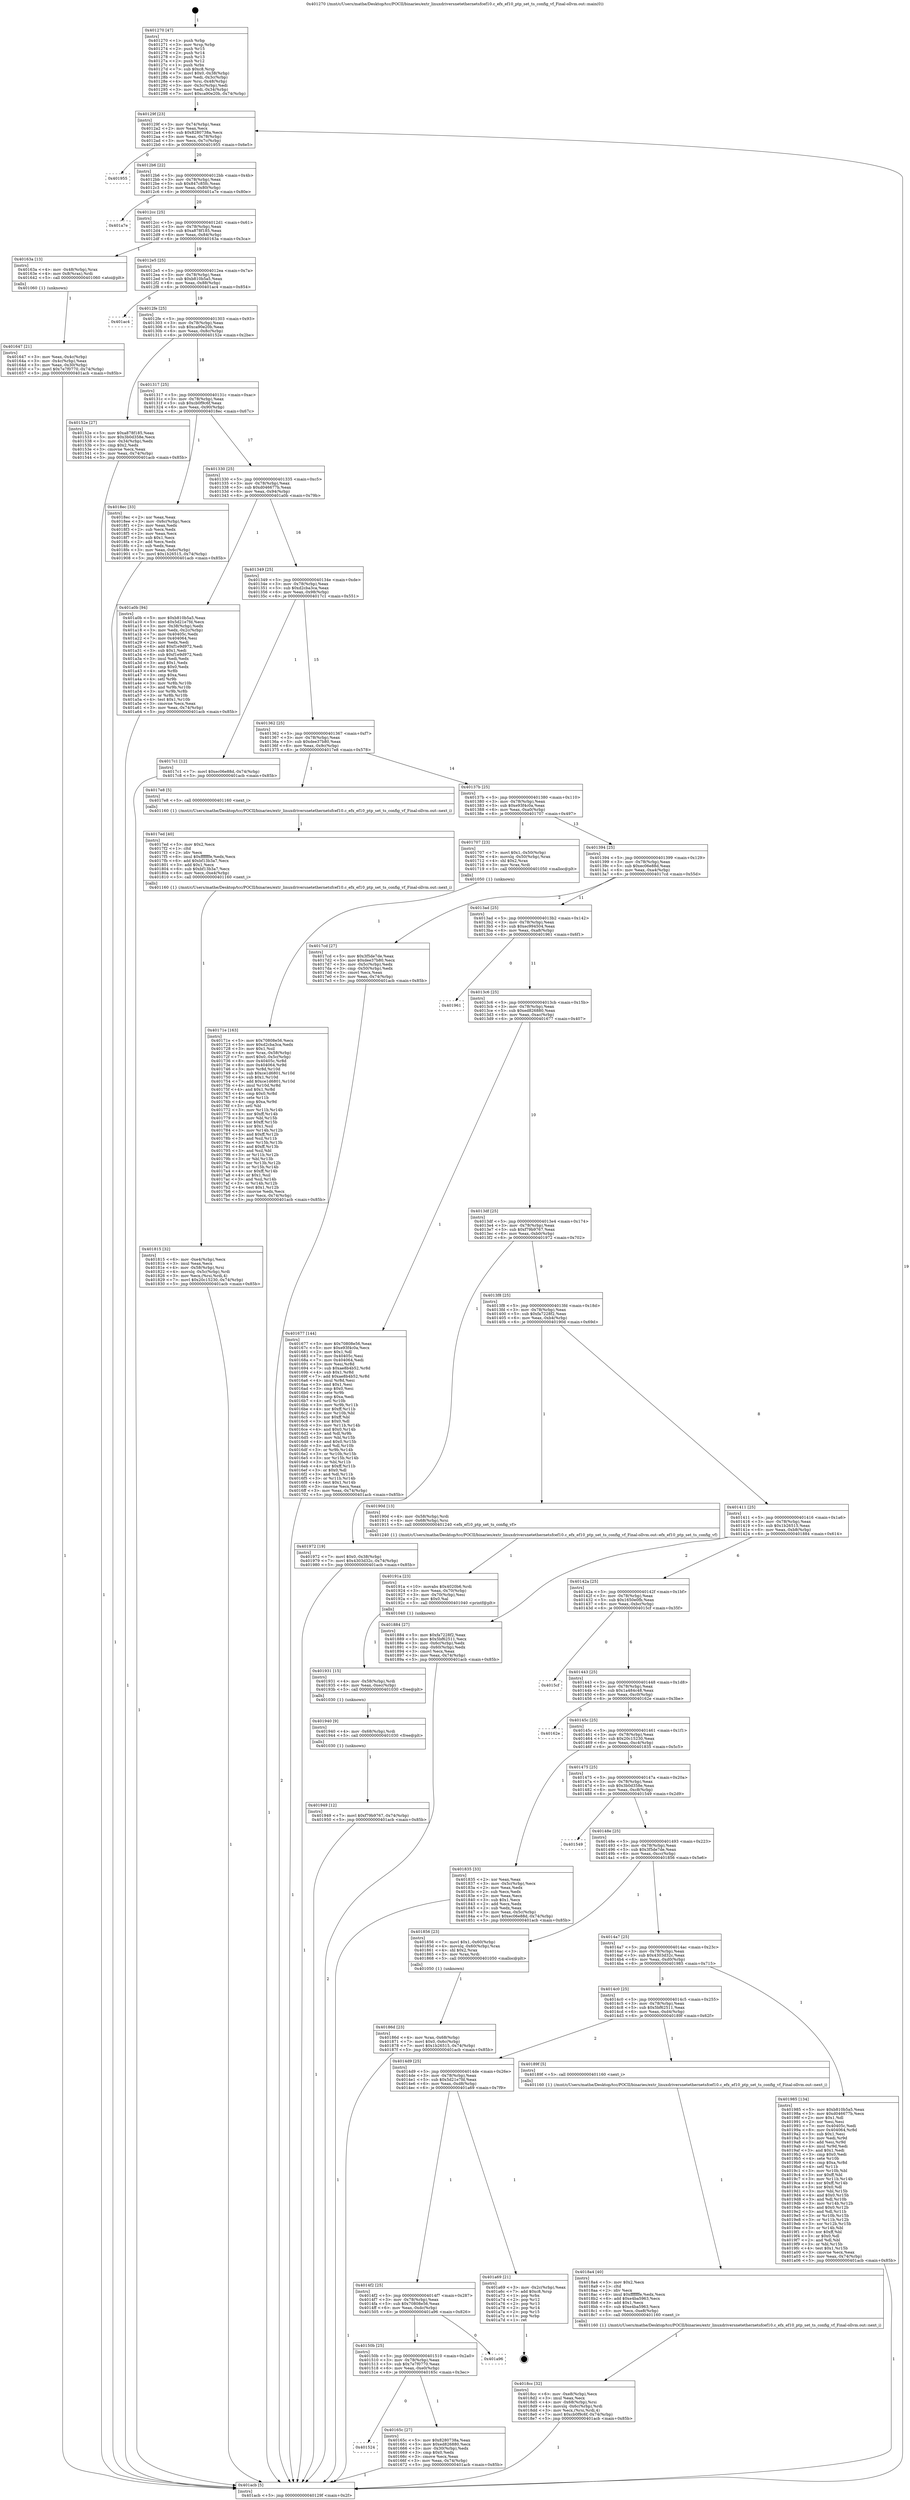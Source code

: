 digraph "0x401270" {
  label = "0x401270 (/mnt/c/Users/mathe/Desktop/tcc/POCII/binaries/extr_linuxdriversnetethernetsfcef10.c_efx_ef10_ptp_set_ts_config_vf_Final-ollvm.out::main(0))"
  labelloc = "t"
  node[shape=record]

  Entry [label="",width=0.3,height=0.3,shape=circle,fillcolor=black,style=filled]
  "0x40129f" [label="{
     0x40129f [23]\l
     | [instrs]\l
     &nbsp;&nbsp;0x40129f \<+3\>: mov -0x74(%rbp),%eax\l
     &nbsp;&nbsp;0x4012a2 \<+2\>: mov %eax,%ecx\l
     &nbsp;&nbsp;0x4012a4 \<+6\>: sub $0x8280738a,%ecx\l
     &nbsp;&nbsp;0x4012aa \<+3\>: mov %eax,-0x78(%rbp)\l
     &nbsp;&nbsp;0x4012ad \<+3\>: mov %ecx,-0x7c(%rbp)\l
     &nbsp;&nbsp;0x4012b0 \<+6\>: je 0000000000401955 \<main+0x6e5\>\l
  }"]
  "0x401955" [label="{
     0x401955\l
  }", style=dashed]
  "0x4012b6" [label="{
     0x4012b6 [22]\l
     | [instrs]\l
     &nbsp;&nbsp;0x4012b6 \<+5\>: jmp 00000000004012bb \<main+0x4b\>\l
     &nbsp;&nbsp;0x4012bb \<+3\>: mov -0x78(%rbp),%eax\l
     &nbsp;&nbsp;0x4012be \<+5\>: sub $0x847c85fc,%eax\l
     &nbsp;&nbsp;0x4012c3 \<+3\>: mov %eax,-0x80(%rbp)\l
     &nbsp;&nbsp;0x4012c6 \<+6\>: je 0000000000401a7e \<main+0x80e\>\l
  }"]
  Exit [label="",width=0.3,height=0.3,shape=circle,fillcolor=black,style=filled,peripheries=2]
  "0x401a7e" [label="{
     0x401a7e\l
  }", style=dashed]
  "0x4012cc" [label="{
     0x4012cc [25]\l
     | [instrs]\l
     &nbsp;&nbsp;0x4012cc \<+5\>: jmp 00000000004012d1 \<main+0x61\>\l
     &nbsp;&nbsp;0x4012d1 \<+3\>: mov -0x78(%rbp),%eax\l
     &nbsp;&nbsp;0x4012d4 \<+5\>: sub $0xa878f185,%eax\l
     &nbsp;&nbsp;0x4012d9 \<+6\>: mov %eax,-0x84(%rbp)\l
     &nbsp;&nbsp;0x4012df \<+6\>: je 000000000040163a \<main+0x3ca\>\l
  }"]
  "0x401949" [label="{
     0x401949 [12]\l
     | [instrs]\l
     &nbsp;&nbsp;0x401949 \<+7\>: movl $0xf79b9767,-0x74(%rbp)\l
     &nbsp;&nbsp;0x401950 \<+5\>: jmp 0000000000401acb \<main+0x85b\>\l
  }"]
  "0x40163a" [label="{
     0x40163a [13]\l
     | [instrs]\l
     &nbsp;&nbsp;0x40163a \<+4\>: mov -0x48(%rbp),%rax\l
     &nbsp;&nbsp;0x40163e \<+4\>: mov 0x8(%rax),%rdi\l
     &nbsp;&nbsp;0x401642 \<+5\>: call 0000000000401060 \<atoi@plt\>\l
     | [calls]\l
     &nbsp;&nbsp;0x401060 \{1\} (unknown)\l
  }"]
  "0x4012e5" [label="{
     0x4012e5 [25]\l
     | [instrs]\l
     &nbsp;&nbsp;0x4012e5 \<+5\>: jmp 00000000004012ea \<main+0x7a\>\l
     &nbsp;&nbsp;0x4012ea \<+3\>: mov -0x78(%rbp),%eax\l
     &nbsp;&nbsp;0x4012ed \<+5\>: sub $0xb810b5a5,%eax\l
     &nbsp;&nbsp;0x4012f2 \<+6\>: mov %eax,-0x88(%rbp)\l
     &nbsp;&nbsp;0x4012f8 \<+6\>: je 0000000000401ac4 \<main+0x854\>\l
  }"]
  "0x401940" [label="{
     0x401940 [9]\l
     | [instrs]\l
     &nbsp;&nbsp;0x401940 \<+4\>: mov -0x68(%rbp),%rdi\l
     &nbsp;&nbsp;0x401944 \<+5\>: call 0000000000401030 \<free@plt\>\l
     | [calls]\l
     &nbsp;&nbsp;0x401030 \{1\} (unknown)\l
  }"]
  "0x401ac4" [label="{
     0x401ac4\l
  }", style=dashed]
  "0x4012fe" [label="{
     0x4012fe [25]\l
     | [instrs]\l
     &nbsp;&nbsp;0x4012fe \<+5\>: jmp 0000000000401303 \<main+0x93\>\l
     &nbsp;&nbsp;0x401303 \<+3\>: mov -0x78(%rbp),%eax\l
     &nbsp;&nbsp;0x401306 \<+5\>: sub $0xca90e20b,%eax\l
     &nbsp;&nbsp;0x40130b \<+6\>: mov %eax,-0x8c(%rbp)\l
     &nbsp;&nbsp;0x401311 \<+6\>: je 000000000040152e \<main+0x2be\>\l
  }"]
  "0x401931" [label="{
     0x401931 [15]\l
     | [instrs]\l
     &nbsp;&nbsp;0x401931 \<+4\>: mov -0x58(%rbp),%rdi\l
     &nbsp;&nbsp;0x401935 \<+6\>: mov %eax,-0xec(%rbp)\l
     &nbsp;&nbsp;0x40193b \<+5\>: call 0000000000401030 \<free@plt\>\l
     | [calls]\l
     &nbsp;&nbsp;0x401030 \{1\} (unknown)\l
  }"]
  "0x40152e" [label="{
     0x40152e [27]\l
     | [instrs]\l
     &nbsp;&nbsp;0x40152e \<+5\>: mov $0xa878f185,%eax\l
     &nbsp;&nbsp;0x401533 \<+5\>: mov $0x3b0d358e,%ecx\l
     &nbsp;&nbsp;0x401538 \<+3\>: mov -0x34(%rbp),%edx\l
     &nbsp;&nbsp;0x40153b \<+3\>: cmp $0x2,%edx\l
     &nbsp;&nbsp;0x40153e \<+3\>: cmovne %ecx,%eax\l
     &nbsp;&nbsp;0x401541 \<+3\>: mov %eax,-0x74(%rbp)\l
     &nbsp;&nbsp;0x401544 \<+5\>: jmp 0000000000401acb \<main+0x85b\>\l
  }"]
  "0x401317" [label="{
     0x401317 [25]\l
     | [instrs]\l
     &nbsp;&nbsp;0x401317 \<+5\>: jmp 000000000040131c \<main+0xac\>\l
     &nbsp;&nbsp;0x40131c \<+3\>: mov -0x78(%rbp),%eax\l
     &nbsp;&nbsp;0x40131f \<+5\>: sub $0xcb0f9c6f,%eax\l
     &nbsp;&nbsp;0x401324 \<+6\>: mov %eax,-0x90(%rbp)\l
     &nbsp;&nbsp;0x40132a \<+6\>: je 00000000004018ec \<main+0x67c\>\l
  }"]
  "0x401acb" [label="{
     0x401acb [5]\l
     | [instrs]\l
     &nbsp;&nbsp;0x401acb \<+5\>: jmp 000000000040129f \<main+0x2f\>\l
  }"]
  "0x401270" [label="{
     0x401270 [47]\l
     | [instrs]\l
     &nbsp;&nbsp;0x401270 \<+1\>: push %rbp\l
     &nbsp;&nbsp;0x401271 \<+3\>: mov %rsp,%rbp\l
     &nbsp;&nbsp;0x401274 \<+2\>: push %r15\l
     &nbsp;&nbsp;0x401276 \<+2\>: push %r14\l
     &nbsp;&nbsp;0x401278 \<+2\>: push %r13\l
     &nbsp;&nbsp;0x40127a \<+2\>: push %r12\l
     &nbsp;&nbsp;0x40127c \<+1\>: push %rbx\l
     &nbsp;&nbsp;0x40127d \<+7\>: sub $0xc8,%rsp\l
     &nbsp;&nbsp;0x401284 \<+7\>: movl $0x0,-0x38(%rbp)\l
     &nbsp;&nbsp;0x40128b \<+3\>: mov %edi,-0x3c(%rbp)\l
     &nbsp;&nbsp;0x40128e \<+4\>: mov %rsi,-0x48(%rbp)\l
     &nbsp;&nbsp;0x401292 \<+3\>: mov -0x3c(%rbp),%edi\l
     &nbsp;&nbsp;0x401295 \<+3\>: mov %edi,-0x34(%rbp)\l
     &nbsp;&nbsp;0x401298 \<+7\>: movl $0xca90e20b,-0x74(%rbp)\l
  }"]
  "0x401647" [label="{
     0x401647 [21]\l
     | [instrs]\l
     &nbsp;&nbsp;0x401647 \<+3\>: mov %eax,-0x4c(%rbp)\l
     &nbsp;&nbsp;0x40164a \<+3\>: mov -0x4c(%rbp),%eax\l
     &nbsp;&nbsp;0x40164d \<+3\>: mov %eax,-0x30(%rbp)\l
     &nbsp;&nbsp;0x401650 \<+7\>: movl $0x7e7f0770,-0x74(%rbp)\l
     &nbsp;&nbsp;0x401657 \<+5\>: jmp 0000000000401acb \<main+0x85b\>\l
  }"]
  "0x40191a" [label="{
     0x40191a [23]\l
     | [instrs]\l
     &nbsp;&nbsp;0x40191a \<+10\>: movabs $0x4020b6,%rdi\l
     &nbsp;&nbsp;0x401924 \<+3\>: mov %eax,-0x70(%rbp)\l
     &nbsp;&nbsp;0x401927 \<+3\>: mov -0x70(%rbp),%esi\l
     &nbsp;&nbsp;0x40192a \<+2\>: mov $0x0,%al\l
     &nbsp;&nbsp;0x40192c \<+5\>: call 0000000000401040 \<printf@plt\>\l
     | [calls]\l
     &nbsp;&nbsp;0x401040 \{1\} (unknown)\l
  }"]
  "0x4018ec" [label="{
     0x4018ec [33]\l
     | [instrs]\l
     &nbsp;&nbsp;0x4018ec \<+2\>: xor %eax,%eax\l
     &nbsp;&nbsp;0x4018ee \<+3\>: mov -0x6c(%rbp),%ecx\l
     &nbsp;&nbsp;0x4018f1 \<+2\>: mov %eax,%edx\l
     &nbsp;&nbsp;0x4018f3 \<+2\>: sub %ecx,%edx\l
     &nbsp;&nbsp;0x4018f5 \<+2\>: mov %eax,%ecx\l
     &nbsp;&nbsp;0x4018f7 \<+3\>: sub $0x1,%ecx\l
     &nbsp;&nbsp;0x4018fa \<+2\>: add %ecx,%edx\l
     &nbsp;&nbsp;0x4018fc \<+2\>: sub %edx,%eax\l
     &nbsp;&nbsp;0x4018fe \<+3\>: mov %eax,-0x6c(%rbp)\l
     &nbsp;&nbsp;0x401901 \<+7\>: movl $0x1b26515,-0x74(%rbp)\l
     &nbsp;&nbsp;0x401908 \<+5\>: jmp 0000000000401acb \<main+0x85b\>\l
  }"]
  "0x401330" [label="{
     0x401330 [25]\l
     | [instrs]\l
     &nbsp;&nbsp;0x401330 \<+5\>: jmp 0000000000401335 \<main+0xc5\>\l
     &nbsp;&nbsp;0x401335 \<+3\>: mov -0x78(%rbp),%eax\l
     &nbsp;&nbsp;0x401338 \<+5\>: sub $0xd046677b,%eax\l
     &nbsp;&nbsp;0x40133d \<+6\>: mov %eax,-0x94(%rbp)\l
     &nbsp;&nbsp;0x401343 \<+6\>: je 0000000000401a0b \<main+0x79b\>\l
  }"]
  "0x4018cc" [label="{
     0x4018cc [32]\l
     | [instrs]\l
     &nbsp;&nbsp;0x4018cc \<+6\>: mov -0xe8(%rbp),%ecx\l
     &nbsp;&nbsp;0x4018d2 \<+3\>: imul %eax,%ecx\l
     &nbsp;&nbsp;0x4018d5 \<+4\>: mov -0x68(%rbp),%rsi\l
     &nbsp;&nbsp;0x4018d9 \<+4\>: movslq -0x6c(%rbp),%rdi\l
     &nbsp;&nbsp;0x4018dd \<+3\>: mov %ecx,(%rsi,%rdi,4)\l
     &nbsp;&nbsp;0x4018e0 \<+7\>: movl $0xcb0f9c6f,-0x74(%rbp)\l
     &nbsp;&nbsp;0x4018e7 \<+5\>: jmp 0000000000401acb \<main+0x85b\>\l
  }"]
  "0x401a0b" [label="{
     0x401a0b [94]\l
     | [instrs]\l
     &nbsp;&nbsp;0x401a0b \<+5\>: mov $0xb810b5a5,%eax\l
     &nbsp;&nbsp;0x401a10 \<+5\>: mov $0x5d21e7fd,%ecx\l
     &nbsp;&nbsp;0x401a15 \<+3\>: mov -0x38(%rbp),%edx\l
     &nbsp;&nbsp;0x401a18 \<+3\>: mov %edx,-0x2c(%rbp)\l
     &nbsp;&nbsp;0x401a1b \<+7\>: mov 0x40405c,%edx\l
     &nbsp;&nbsp;0x401a22 \<+7\>: mov 0x404064,%esi\l
     &nbsp;&nbsp;0x401a29 \<+2\>: mov %edx,%edi\l
     &nbsp;&nbsp;0x401a2b \<+6\>: add $0xf1e9d972,%edi\l
     &nbsp;&nbsp;0x401a31 \<+3\>: sub $0x1,%edi\l
     &nbsp;&nbsp;0x401a34 \<+6\>: sub $0xf1e9d972,%edi\l
     &nbsp;&nbsp;0x401a3a \<+3\>: imul %edi,%edx\l
     &nbsp;&nbsp;0x401a3d \<+3\>: and $0x1,%edx\l
     &nbsp;&nbsp;0x401a40 \<+3\>: cmp $0x0,%edx\l
     &nbsp;&nbsp;0x401a43 \<+4\>: sete %r8b\l
     &nbsp;&nbsp;0x401a47 \<+3\>: cmp $0xa,%esi\l
     &nbsp;&nbsp;0x401a4a \<+4\>: setl %r9b\l
     &nbsp;&nbsp;0x401a4e \<+3\>: mov %r8b,%r10b\l
     &nbsp;&nbsp;0x401a51 \<+3\>: and %r9b,%r10b\l
     &nbsp;&nbsp;0x401a54 \<+3\>: xor %r9b,%r8b\l
     &nbsp;&nbsp;0x401a57 \<+3\>: or %r8b,%r10b\l
     &nbsp;&nbsp;0x401a5a \<+4\>: test $0x1,%r10b\l
     &nbsp;&nbsp;0x401a5e \<+3\>: cmovne %ecx,%eax\l
     &nbsp;&nbsp;0x401a61 \<+3\>: mov %eax,-0x74(%rbp)\l
     &nbsp;&nbsp;0x401a64 \<+5\>: jmp 0000000000401acb \<main+0x85b\>\l
  }"]
  "0x401349" [label="{
     0x401349 [25]\l
     | [instrs]\l
     &nbsp;&nbsp;0x401349 \<+5\>: jmp 000000000040134e \<main+0xde\>\l
     &nbsp;&nbsp;0x40134e \<+3\>: mov -0x78(%rbp),%eax\l
     &nbsp;&nbsp;0x401351 \<+5\>: sub $0xd2cba3ca,%eax\l
     &nbsp;&nbsp;0x401356 \<+6\>: mov %eax,-0x98(%rbp)\l
     &nbsp;&nbsp;0x40135c \<+6\>: je 00000000004017c1 \<main+0x551\>\l
  }"]
  "0x4018a4" [label="{
     0x4018a4 [40]\l
     | [instrs]\l
     &nbsp;&nbsp;0x4018a4 \<+5\>: mov $0x2,%ecx\l
     &nbsp;&nbsp;0x4018a9 \<+1\>: cltd\l
     &nbsp;&nbsp;0x4018aa \<+2\>: idiv %ecx\l
     &nbsp;&nbsp;0x4018ac \<+6\>: imul $0xfffffffe,%edx,%ecx\l
     &nbsp;&nbsp;0x4018b2 \<+6\>: add $0xe4ba5963,%ecx\l
     &nbsp;&nbsp;0x4018b8 \<+3\>: add $0x1,%ecx\l
     &nbsp;&nbsp;0x4018bb \<+6\>: sub $0xe4ba5963,%ecx\l
     &nbsp;&nbsp;0x4018c1 \<+6\>: mov %ecx,-0xe8(%rbp)\l
     &nbsp;&nbsp;0x4018c7 \<+5\>: call 0000000000401160 \<next_i\>\l
     | [calls]\l
     &nbsp;&nbsp;0x401160 \{1\} (/mnt/c/Users/mathe/Desktop/tcc/POCII/binaries/extr_linuxdriversnetethernetsfcef10.c_efx_ef10_ptp_set_ts_config_vf_Final-ollvm.out::next_i)\l
  }"]
  "0x4017c1" [label="{
     0x4017c1 [12]\l
     | [instrs]\l
     &nbsp;&nbsp;0x4017c1 \<+7\>: movl $0xec06e88d,-0x74(%rbp)\l
     &nbsp;&nbsp;0x4017c8 \<+5\>: jmp 0000000000401acb \<main+0x85b\>\l
  }"]
  "0x401362" [label="{
     0x401362 [25]\l
     | [instrs]\l
     &nbsp;&nbsp;0x401362 \<+5\>: jmp 0000000000401367 \<main+0xf7\>\l
     &nbsp;&nbsp;0x401367 \<+3\>: mov -0x78(%rbp),%eax\l
     &nbsp;&nbsp;0x40136a \<+5\>: sub $0xdee37b80,%eax\l
     &nbsp;&nbsp;0x40136f \<+6\>: mov %eax,-0x9c(%rbp)\l
     &nbsp;&nbsp;0x401375 \<+6\>: je 00000000004017e8 \<main+0x578\>\l
  }"]
  "0x40186d" [label="{
     0x40186d [23]\l
     | [instrs]\l
     &nbsp;&nbsp;0x40186d \<+4\>: mov %rax,-0x68(%rbp)\l
     &nbsp;&nbsp;0x401871 \<+7\>: movl $0x0,-0x6c(%rbp)\l
     &nbsp;&nbsp;0x401878 \<+7\>: movl $0x1b26515,-0x74(%rbp)\l
     &nbsp;&nbsp;0x40187f \<+5\>: jmp 0000000000401acb \<main+0x85b\>\l
  }"]
  "0x4017e8" [label="{
     0x4017e8 [5]\l
     | [instrs]\l
     &nbsp;&nbsp;0x4017e8 \<+5\>: call 0000000000401160 \<next_i\>\l
     | [calls]\l
     &nbsp;&nbsp;0x401160 \{1\} (/mnt/c/Users/mathe/Desktop/tcc/POCII/binaries/extr_linuxdriversnetethernetsfcef10.c_efx_ef10_ptp_set_ts_config_vf_Final-ollvm.out::next_i)\l
  }"]
  "0x40137b" [label="{
     0x40137b [25]\l
     | [instrs]\l
     &nbsp;&nbsp;0x40137b \<+5\>: jmp 0000000000401380 \<main+0x110\>\l
     &nbsp;&nbsp;0x401380 \<+3\>: mov -0x78(%rbp),%eax\l
     &nbsp;&nbsp;0x401383 \<+5\>: sub $0xe93f4c0a,%eax\l
     &nbsp;&nbsp;0x401388 \<+6\>: mov %eax,-0xa0(%rbp)\l
     &nbsp;&nbsp;0x40138e \<+6\>: je 0000000000401707 \<main+0x497\>\l
  }"]
  "0x401815" [label="{
     0x401815 [32]\l
     | [instrs]\l
     &nbsp;&nbsp;0x401815 \<+6\>: mov -0xe4(%rbp),%ecx\l
     &nbsp;&nbsp;0x40181b \<+3\>: imul %eax,%ecx\l
     &nbsp;&nbsp;0x40181e \<+4\>: mov -0x58(%rbp),%rsi\l
     &nbsp;&nbsp;0x401822 \<+4\>: movslq -0x5c(%rbp),%rdi\l
     &nbsp;&nbsp;0x401826 \<+3\>: mov %ecx,(%rsi,%rdi,4)\l
     &nbsp;&nbsp;0x401829 \<+7\>: movl $0x20c15230,-0x74(%rbp)\l
     &nbsp;&nbsp;0x401830 \<+5\>: jmp 0000000000401acb \<main+0x85b\>\l
  }"]
  "0x401707" [label="{
     0x401707 [23]\l
     | [instrs]\l
     &nbsp;&nbsp;0x401707 \<+7\>: movl $0x1,-0x50(%rbp)\l
     &nbsp;&nbsp;0x40170e \<+4\>: movslq -0x50(%rbp),%rax\l
     &nbsp;&nbsp;0x401712 \<+4\>: shl $0x2,%rax\l
     &nbsp;&nbsp;0x401716 \<+3\>: mov %rax,%rdi\l
     &nbsp;&nbsp;0x401719 \<+5\>: call 0000000000401050 \<malloc@plt\>\l
     | [calls]\l
     &nbsp;&nbsp;0x401050 \{1\} (unknown)\l
  }"]
  "0x401394" [label="{
     0x401394 [25]\l
     | [instrs]\l
     &nbsp;&nbsp;0x401394 \<+5\>: jmp 0000000000401399 \<main+0x129\>\l
     &nbsp;&nbsp;0x401399 \<+3\>: mov -0x78(%rbp),%eax\l
     &nbsp;&nbsp;0x40139c \<+5\>: sub $0xec06e88d,%eax\l
     &nbsp;&nbsp;0x4013a1 \<+6\>: mov %eax,-0xa4(%rbp)\l
     &nbsp;&nbsp;0x4013a7 \<+6\>: je 00000000004017cd \<main+0x55d\>\l
  }"]
  "0x4017ed" [label="{
     0x4017ed [40]\l
     | [instrs]\l
     &nbsp;&nbsp;0x4017ed \<+5\>: mov $0x2,%ecx\l
     &nbsp;&nbsp;0x4017f2 \<+1\>: cltd\l
     &nbsp;&nbsp;0x4017f3 \<+2\>: idiv %ecx\l
     &nbsp;&nbsp;0x4017f5 \<+6\>: imul $0xfffffffe,%edx,%ecx\l
     &nbsp;&nbsp;0x4017fb \<+6\>: add $0xbf13b3a7,%ecx\l
     &nbsp;&nbsp;0x401801 \<+3\>: add $0x1,%ecx\l
     &nbsp;&nbsp;0x401804 \<+6\>: sub $0xbf13b3a7,%ecx\l
     &nbsp;&nbsp;0x40180a \<+6\>: mov %ecx,-0xe4(%rbp)\l
     &nbsp;&nbsp;0x401810 \<+5\>: call 0000000000401160 \<next_i\>\l
     | [calls]\l
     &nbsp;&nbsp;0x401160 \{1\} (/mnt/c/Users/mathe/Desktop/tcc/POCII/binaries/extr_linuxdriversnetethernetsfcef10.c_efx_ef10_ptp_set_ts_config_vf_Final-ollvm.out::next_i)\l
  }"]
  "0x4017cd" [label="{
     0x4017cd [27]\l
     | [instrs]\l
     &nbsp;&nbsp;0x4017cd \<+5\>: mov $0x3f5de7de,%eax\l
     &nbsp;&nbsp;0x4017d2 \<+5\>: mov $0xdee37b80,%ecx\l
     &nbsp;&nbsp;0x4017d7 \<+3\>: mov -0x5c(%rbp),%edx\l
     &nbsp;&nbsp;0x4017da \<+3\>: cmp -0x50(%rbp),%edx\l
     &nbsp;&nbsp;0x4017dd \<+3\>: cmovl %ecx,%eax\l
     &nbsp;&nbsp;0x4017e0 \<+3\>: mov %eax,-0x74(%rbp)\l
     &nbsp;&nbsp;0x4017e3 \<+5\>: jmp 0000000000401acb \<main+0x85b\>\l
  }"]
  "0x4013ad" [label="{
     0x4013ad [25]\l
     | [instrs]\l
     &nbsp;&nbsp;0x4013ad \<+5\>: jmp 00000000004013b2 \<main+0x142\>\l
     &nbsp;&nbsp;0x4013b2 \<+3\>: mov -0x78(%rbp),%eax\l
     &nbsp;&nbsp;0x4013b5 \<+5\>: sub $0xec994504,%eax\l
     &nbsp;&nbsp;0x4013ba \<+6\>: mov %eax,-0xa8(%rbp)\l
     &nbsp;&nbsp;0x4013c0 \<+6\>: je 0000000000401961 \<main+0x6f1\>\l
  }"]
  "0x40171e" [label="{
     0x40171e [163]\l
     | [instrs]\l
     &nbsp;&nbsp;0x40171e \<+5\>: mov $0x70808e56,%ecx\l
     &nbsp;&nbsp;0x401723 \<+5\>: mov $0xd2cba3ca,%edx\l
     &nbsp;&nbsp;0x401728 \<+3\>: mov $0x1,%sil\l
     &nbsp;&nbsp;0x40172b \<+4\>: mov %rax,-0x58(%rbp)\l
     &nbsp;&nbsp;0x40172f \<+7\>: movl $0x0,-0x5c(%rbp)\l
     &nbsp;&nbsp;0x401736 \<+8\>: mov 0x40405c,%r8d\l
     &nbsp;&nbsp;0x40173e \<+8\>: mov 0x404064,%r9d\l
     &nbsp;&nbsp;0x401746 \<+3\>: mov %r8d,%r10d\l
     &nbsp;&nbsp;0x401749 \<+7\>: sub $0xce1d6801,%r10d\l
     &nbsp;&nbsp;0x401750 \<+4\>: sub $0x1,%r10d\l
     &nbsp;&nbsp;0x401754 \<+7\>: add $0xce1d6801,%r10d\l
     &nbsp;&nbsp;0x40175b \<+4\>: imul %r10d,%r8d\l
     &nbsp;&nbsp;0x40175f \<+4\>: and $0x1,%r8d\l
     &nbsp;&nbsp;0x401763 \<+4\>: cmp $0x0,%r8d\l
     &nbsp;&nbsp;0x401767 \<+4\>: sete %r11b\l
     &nbsp;&nbsp;0x40176b \<+4\>: cmp $0xa,%r9d\l
     &nbsp;&nbsp;0x40176f \<+3\>: setl %bl\l
     &nbsp;&nbsp;0x401772 \<+3\>: mov %r11b,%r14b\l
     &nbsp;&nbsp;0x401775 \<+4\>: xor $0xff,%r14b\l
     &nbsp;&nbsp;0x401779 \<+3\>: mov %bl,%r15b\l
     &nbsp;&nbsp;0x40177c \<+4\>: xor $0xff,%r15b\l
     &nbsp;&nbsp;0x401780 \<+4\>: xor $0x1,%sil\l
     &nbsp;&nbsp;0x401784 \<+3\>: mov %r14b,%r12b\l
     &nbsp;&nbsp;0x401787 \<+4\>: and $0xff,%r12b\l
     &nbsp;&nbsp;0x40178b \<+3\>: and %sil,%r11b\l
     &nbsp;&nbsp;0x40178e \<+3\>: mov %r15b,%r13b\l
     &nbsp;&nbsp;0x401791 \<+4\>: and $0xff,%r13b\l
     &nbsp;&nbsp;0x401795 \<+3\>: and %sil,%bl\l
     &nbsp;&nbsp;0x401798 \<+3\>: or %r11b,%r12b\l
     &nbsp;&nbsp;0x40179b \<+3\>: or %bl,%r13b\l
     &nbsp;&nbsp;0x40179e \<+3\>: xor %r13b,%r12b\l
     &nbsp;&nbsp;0x4017a1 \<+3\>: or %r15b,%r14b\l
     &nbsp;&nbsp;0x4017a4 \<+4\>: xor $0xff,%r14b\l
     &nbsp;&nbsp;0x4017a8 \<+4\>: or $0x1,%sil\l
     &nbsp;&nbsp;0x4017ac \<+3\>: and %sil,%r14b\l
     &nbsp;&nbsp;0x4017af \<+3\>: or %r14b,%r12b\l
     &nbsp;&nbsp;0x4017b2 \<+4\>: test $0x1,%r12b\l
     &nbsp;&nbsp;0x4017b6 \<+3\>: cmovne %edx,%ecx\l
     &nbsp;&nbsp;0x4017b9 \<+3\>: mov %ecx,-0x74(%rbp)\l
     &nbsp;&nbsp;0x4017bc \<+5\>: jmp 0000000000401acb \<main+0x85b\>\l
  }"]
  "0x401961" [label="{
     0x401961\l
  }", style=dashed]
  "0x4013c6" [label="{
     0x4013c6 [25]\l
     | [instrs]\l
     &nbsp;&nbsp;0x4013c6 \<+5\>: jmp 00000000004013cb \<main+0x15b\>\l
     &nbsp;&nbsp;0x4013cb \<+3\>: mov -0x78(%rbp),%eax\l
     &nbsp;&nbsp;0x4013ce \<+5\>: sub $0xed826880,%eax\l
     &nbsp;&nbsp;0x4013d3 \<+6\>: mov %eax,-0xac(%rbp)\l
     &nbsp;&nbsp;0x4013d9 \<+6\>: je 0000000000401677 \<main+0x407\>\l
  }"]
  "0x401524" [label="{
     0x401524\l
  }", style=dashed]
  "0x401677" [label="{
     0x401677 [144]\l
     | [instrs]\l
     &nbsp;&nbsp;0x401677 \<+5\>: mov $0x70808e56,%eax\l
     &nbsp;&nbsp;0x40167c \<+5\>: mov $0xe93f4c0a,%ecx\l
     &nbsp;&nbsp;0x401681 \<+2\>: mov $0x1,%dl\l
     &nbsp;&nbsp;0x401683 \<+7\>: mov 0x40405c,%esi\l
     &nbsp;&nbsp;0x40168a \<+7\>: mov 0x404064,%edi\l
     &nbsp;&nbsp;0x401691 \<+3\>: mov %esi,%r8d\l
     &nbsp;&nbsp;0x401694 \<+7\>: sub $0xae8b4b52,%r8d\l
     &nbsp;&nbsp;0x40169b \<+4\>: sub $0x1,%r8d\l
     &nbsp;&nbsp;0x40169f \<+7\>: add $0xae8b4b52,%r8d\l
     &nbsp;&nbsp;0x4016a6 \<+4\>: imul %r8d,%esi\l
     &nbsp;&nbsp;0x4016aa \<+3\>: and $0x1,%esi\l
     &nbsp;&nbsp;0x4016ad \<+3\>: cmp $0x0,%esi\l
     &nbsp;&nbsp;0x4016b0 \<+4\>: sete %r9b\l
     &nbsp;&nbsp;0x4016b4 \<+3\>: cmp $0xa,%edi\l
     &nbsp;&nbsp;0x4016b7 \<+4\>: setl %r10b\l
     &nbsp;&nbsp;0x4016bb \<+3\>: mov %r9b,%r11b\l
     &nbsp;&nbsp;0x4016be \<+4\>: xor $0xff,%r11b\l
     &nbsp;&nbsp;0x4016c2 \<+3\>: mov %r10b,%bl\l
     &nbsp;&nbsp;0x4016c5 \<+3\>: xor $0xff,%bl\l
     &nbsp;&nbsp;0x4016c8 \<+3\>: xor $0x0,%dl\l
     &nbsp;&nbsp;0x4016cb \<+3\>: mov %r11b,%r14b\l
     &nbsp;&nbsp;0x4016ce \<+4\>: and $0x0,%r14b\l
     &nbsp;&nbsp;0x4016d2 \<+3\>: and %dl,%r9b\l
     &nbsp;&nbsp;0x4016d5 \<+3\>: mov %bl,%r15b\l
     &nbsp;&nbsp;0x4016d8 \<+4\>: and $0x0,%r15b\l
     &nbsp;&nbsp;0x4016dc \<+3\>: and %dl,%r10b\l
     &nbsp;&nbsp;0x4016df \<+3\>: or %r9b,%r14b\l
     &nbsp;&nbsp;0x4016e2 \<+3\>: or %r10b,%r15b\l
     &nbsp;&nbsp;0x4016e5 \<+3\>: xor %r15b,%r14b\l
     &nbsp;&nbsp;0x4016e8 \<+3\>: or %bl,%r11b\l
     &nbsp;&nbsp;0x4016eb \<+4\>: xor $0xff,%r11b\l
     &nbsp;&nbsp;0x4016ef \<+3\>: or $0x0,%dl\l
     &nbsp;&nbsp;0x4016f2 \<+3\>: and %dl,%r11b\l
     &nbsp;&nbsp;0x4016f5 \<+3\>: or %r11b,%r14b\l
     &nbsp;&nbsp;0x4016f8 \<+4\>: test $0x1,%r14b\l
     &nbsp;&nbsp;0x4016fc \<+3\>: cmovne %ecx,%eax\l
     &nbsp;&nbsp;0x4016ff \<+3\>: mov %eax,-0x74(%rbp)\l
     &nbsp;&nbsp;0x401702 \<+5\>: jmp 0000000000401acb \<main+0x85b\>\l
  }"]
  "0x4013df" [label="{
     0x4013df [25]\l
     | [instrs]\l
     &nbsp;&nbsp;0x4013df \<+5\>: jmp 00000000004013e4 \<main+0x174\>\l
     &nbsp;&nbsp;0x4013e4 \<+3\>: mov -0x78(%rbp),%eax\l
     &nbsp;&nbsp;0x4013e7 \<+5\>: sub $0xf79b9767,%eax\l
     &nbsp;&nbsp;0x4013ec \<+6\>: mov %eax,-0xb0(%rbp)\l
     &nbsp;&nbsp;0x4013f2 \<+6\>: je 0000000000401972 \<main+0x702\>\l
  }"]
  "0x40165c" [label="{
     0x40165c [27]\l
     | [instrs]\l
     &nbsp;&nbsp;0x40165c \<+5\>: mov $0x8280738a,%eax\l
     &nbsp;&nbsp;0x401661 \<+5\>: mov $0xed826880,%ecx\l
     &nbsp;&nbsp;0x401666 \<+3\>: mov -0x30(%rbp),%edx\l
     &nbsp;&nbsp;0x401669 \<+3\>: cmp $0x0,%edx\l
     &nbsp;&nbsp;0x40166c \<+3\>: cmove %ecx,%eax\l
     &nbsp;&nbsp;0x40166f \<+3\>: mov %eax,-0x74(%rbp)\l
     &nbsp;&nbsp;0x401672 \<+5\>: jmp 0000000000401acb \<main+0x85b\>\l
  }"]
  "0x401972" [label="{
     0x401972 [19]\l
     | [instrs]\l
     &nbsp;&nbsp;0x401972 \<+7\>: movl $0x0,-0x38(%rbp)\l
     &nbsp;&nbsp;0x401979 \<+7\>: movl $0x4303d32c,-0x74(%rbp)\l
     &nbsp;&nbsp;0x401980 \<+5\>: jmp 0000000000401acb \<main+0x85b\>\l
  }"]
  "0x4013f8" [label="{
     0x4013f8 [25]\l
     | [instrs]\l
     &nbsp;&nbsp;0x4013f8 \<+5\>: jmp 00000000004013fd \<main+0x18d\>\l
     &nbsp;&nbsp;0x4013fd \<+3\>: mov -0x78(%rbp),%eax\l
     &nbsp;&nbsp;0x401400 \<+5\>: sub $0xfa7228f2,%eax\l
     &nbsp;&nbsp;0x401405 \<+6\>: mov %eax,-0xb4(%rbp)\l
     &nbsp;&nbsp;0x40140b \<+6\>: je 000000000040190d \<main+0x69d\>\l
  }"]
  "0x40150b" [label="{
     0x40150b [25]\l
     | [instrs]\l
     &nbsp;&nbsp;0x40150b \<+5\>: jmp 0000000000401510 \<main+0x2a0\>\l
     &nbsp;&nbsp;0x401510 \<+3\>: mov -0x78(%rbp),%eax\l
     &nbsp;&nbsp;0x401513 \<+5\>: sub $0x7e7f0770,%eax\l
     &nbsp;&nbsp;0x401518 \<+6\>: mov %eax,-0xe0(%rbp)\l
     &nbsp;&nbsp;0x40151e \<+6\>: je 000000000040165c \<main+0x3ec\>\l
  }"]
  "0x40190d" [label="{
     0x40190d [13]\l
     | [instrs]\l
     &nbsp;&nbsp;0x40190d \<+4\>: mov -0x58(%rbp),%rdi\l
     &nbsp;&nbsp;0x401911 \<+4\>: mov -0x68(%rbp),%rsi\l
     &nbsp;&nbsp;0x401915 \<+5\>: call 0000000000401240 \<efx_ef10_ptp_set_ts_config_vf\>\l
     | [calls]\l
     &nbsp;&nbsp;0x401240 \{1\} (/mnt/c/Users/mathe/Desktop/tcc/POCII/binaries/extr_linuxdriversnetethernetsfcef10.c_efx_ef10_ptp_set_ts_config_vf_Final-ollvm.out::efx_ef10_ptp_set_ts_config_vf)\l
  }"]
  "0x401411" [label="{
     0x401411 [25]\l
     | [instrs]\l
     &nbsp;&nbsp;0x401411 \<+5\>: jmp 0000000000401416 \<main+0x1a6\>\l
     &nbsp;&nbsp;0x401416 \<+3\>: mov -0x78(%rbp),%eax\l
     &nbsp;&nbsp;0x401419 \<+5\>: sub $0x1b26515,%eax\l
     &nbsp;&nbsp;0x40141e \<+6\>: mov %eax,-0xb8(%rbp)\l
     &nbsp;&nbsp;0x401424 \<+6\>: je 0000000000401884 \<main+0x614\>\l
  }"]
  "0x401a96" [label="{
     0x401a96\l
  }", style=dashed]
  "0x401884" [label="{
     0x401884 [27]\l
     | [instrs]\l
     &nbsp;&nbsp;0x401884 \<+5\>: mov $0xfa7228f2,%eax\l
     &nbsp;&nbsp;0x401889 \<+5\>: mov $0x5bf62511,%ecx\l
     &nbsp;&nbsp;0x40188e \<+3\>: mov -0x6c(%rbp),%edx\l
     &nbsp;&nbsp;0x401891 \<+3\>: cmp -0x60(%rbp),%edx\l
     &nbsp;&nbsp;0x401894 \<+3\>: cmovl %ecx,%eax\l
     &nbsp;&nbsp;0x401897 \<+3\>: mov %eax,-0x74(%rbp)\l
     &nbsp;&nbsp;0x40189a \<+5\>: jmp 0000000000401acb \<main+0x85b\>\l
  }"]
  "0x40142a" [label="{
     0x40142a [25]\l
     | [instrs]\l
     &nbsp;&nbsp;0x40142a \<+5\>: jmp 000000000040142f \<main+0x1bf\>\l
     &nbsp;&nbsp;0x40142f \<+3\>: mov -0x78(%rbp),%eax\l
     &nbsp;&nbsp;0x401432 \<+5\>: sub $0x1650e0fb,%eax\l
     &nbsp;&nbsp;0x401437 \<+6\>: mov %eax,-0xbc(%rbp)\l
     &nbsp;&nbsp;0x40143d \<+6\>: je 00000000004015cf \<main+0x35f\>\l
  }"]
  "0x4014f2" [label="{
     0x4014f2 [25]\l
     | [instrs]\l
     &nbsp;&nbsp;0x4014f2 \<+5\>: jmp 00000000004014f7 \<main+0x287\>\l
     &nbsp;&nbsp;0x4014f7 \<+3\>: mov -0x78(%rbp),%eax\l
     &nbsp;&nbsp;0x4014fa \<+5\>: sub $0x70808e56,%eax\l
     &nbsp;&nbsp;0x4014ff \<+6\>: mov %eax,-0xdc(%rbp)\l
     &nbsp;&nbsp;0x401505 \<+6\>: je 0000000000401a96 \<main+0x826\>\l
  }"]
  "0x4015cf" [label="{
     0x4015cf\l
  }", style=dashed]
  "0x401443" [label="{
     0x401443 [25]\l
     | [instrs]\l
     &nbsp;&nbsp;0x401443 \<+5\>: jmp 0000000000401448 \<main+0x1d8\>\l
     &nbsp;&nbsp;0x401448 \<+3\>: mov -0x78(%rbp),%eax\l
     &nbsp;&nbsp;0x40144b \<+5\>: sub $0x1a484c48,%eax\l
     &nbsp;&nbsp;0x401450 \<+6\>: mov %eax,-0xc0(%rbp)\l
     &nbsp;&nbsp;0x401456 \<+6\>: je 000000000040162e \<main+0x3be\>\l
  }"]
  "0x401a69" [label="{
     0x401a69 [21]\l
     | [instrs]\l
     &nbsp;&nbsp;0x401a69 \<+3\>: mov -0x2c(%rbp),%eax\l
     &nbsp;&nbsp;0x401a6c \<+7\>: add $0xc8,%rsp\l
     &nbsp;&nbsp;0x401a73 \<+1\>: pop %rbx\l
     &nbsp;&nbsp;0x401a74 \<+2\>: pop %r12\l
     &nbsp;&nbsp;0x401a76 \<+2\>: pop %r13\l
     &nbsp;&nbsp;0x401a78 \<+2\>: pop %r14\l
     &nbsp;&nbsp;0x401a7a \<+2\>: pop %r15\l
     &nbsp;&nbsp;0x401a7c \<+1\>: pop %rbp\l
     &nbsp;&nbsp;0x401a7d \<+1\>: ret\l
  }"]
  "0x40162e" [label="{
     0x40162e\l
  }", style=dashed]
  "0x40145c" [label="{
     0x40145c [25]\l
     | [instrs]\l
     &nbsp;&nbsp;0x40145c \<+5\>: jmp 0000000000401461 \<main+0x1f1\>\l
     &nbsp;&nbsp;0x401461 \<+3\>: mov -0x78(%rbp),%eax\l
     &nbsp;&nbsp;0x401464 \<+5\>: sub $0x20c15230,%eax\l
     &nbsp;&nbsp;0x401469 \<+6\>: mov %eax,-0xc4(%rbp)\l
     &nbsp;&nbsp;0x40146f \<+6\>: je 0000000000401835 \<main+0x5c5\>\l
  }"]
  "0x4014d9" [label="{
     0x4014d9 [25]\l
     | [instrs]\l
     &nbsp;&nbsp;0x4014d9 \<+5\>: jmp 00000000004014de \<main+0x26e\>\l
     &nbsp;&nbsp;0x4014de \<+3\>: mov -0x78(%rbp),%eax\l
     &nbsp;&nbsp;0x4014e1 \<+5\>: sub $0x5d21e7fd,%eax\l
     &nbsp;&nbsp;0x4014e6 \<+6\>: mov %eax,-0xd8(%rbp)\l
     &nbsp;&nbsp;0x4014ec \<+6\>: je 0000000000401a69 \<main+0x7f9\>\l
  }"]
  "0x401835" [label="{
     0x401835 [33]\l
     | [instrs]\l
     &nbsp;&nbsp;0x401835 \<+2\>: xor %eax,%eax\l
     &nbsp;&nbsp;0x401837 \<+3\>: mov -0x5c(%rbp),%ecx\l
     &nbsp;&nbsp;0x40183a \<+2\>: mov %eax,%edx\l
     &nbsp;&nbsp;0x40183c \<+2\>: sub %ecx,%edx\l
     &nbsp;&nbsp;0x40183e \<+2\>: mov %eax,%ecx\l
     &nbsp;&nbsp;0x401840 \<+3\>: sub $0x1,%ecx\l
     &nbsp;&nbsp;0x401843 \<+2\>: add %ecx,%edx\l
     &nbsp;&nbsp;0x401845 \<+2\>: sub %edx,%eax\l
     &nbsp;&nbsp;0x401847 \<+3\>: mov %eax,-0x5c(%rbp)\l
     &nbsp;&nbsp;0x40184a \<+7\>: movl $0xec06e88d,-0x74(%rbp)\l
     &nbsp;&nbsp;0x401851 \<+5\>: jmp 0000000000401acb \<main+0x85b\>\l
  }"]
  "0x401475" [label="{
     0x401475 [25]\l
     | [instrs]\l
     &nbsp;&nbsp;0x401475 \<+5\>: jmp 000000000040147a \<main+0x20a\>\l
     &nbsp;&nbsp;0x40147a \<+3\>: mov -0x78(%rbp),%eax\l
     &nbsp;&nbsp;0x40147d \<+5\>: sub $0x3b0d358e,%eax\l
     &nbsp;&nbsp;0x401482 \<+6\>: mov %eax,-0xc8(%rbp)\l
     &nbsp;&nbsp;0x401488 \<+6\>: je 0000000000401549 \<main+0x2d9\>\l
  }"]
  "0x40189f" [label="{
     0x40189f [5]\l
     | [instrs]\l
     &nbsp;&nbsp;0x40189f \<+5\>: call 0000000000401160 \<next_i\>\l
     | [calls]\l
     &nbsp;&nbsp;0x401160 \{1\} (/mnt/c/Users/mathe/Desktop/tcc/POCII/binaries/extr_linuxdriversnetethernetsfcef10.c_efx_ef10_ptp_set_ts_config_vf_Final-ollvm.out::next_i)\l
  }"]
  "0x401549" [label="{
     0x401549\l
  }", style=dashed]
  "0x40148e" [label="{
     0x40148e [25]\l
     | [instrs]\l
     &nbsp;&nbsp;0x40148e \<+5\>: jmp 0000000000401493 \<main+0x223\>\l
     &nbsp;&nbsp;0x401493 \<+3\>: mov -0x78(%rbp),%eax\l
     &nbsp;&nbsp;0x401496 \<+5\>: sub $0x3f5de7de,%eax\l
     &nbsp;&nbsp;0x40149b \<+6\>: mov %eax,-0xcc(%rbp)\l
     &nbsp;&nbsp;0x4014a1 \<+6\>: je 0000000000401856 \<main+0x5e6\>\l
  }"]
  "0x4014c0" [label="{
     0x4014c0 [25]\l
     | [instrs]\l
     &nbsp;&nbsp;0x4014c0 \<+5\>: jmp 00000000004014c5 \<main+0x255\>\l
     &nbsp;&nbsp;0x4014c5 \<+3\>: mov -0x78(%rbp),%eax\l
     &nbsp;&nbsp;0x4014c8 \<+5\>: sub $0x5bf62511,%eax\l
     &nbsp;&nbsp;0x4014cd \<+6\>: mov %eax,-0xd4(%rbp)\l
     &nbsp;&nbsp;0x4014d3 \<+6\>: je 000000000040189f \<main+0x62f\>\l
  }"]
  "0x401856" [label="{
     0x401856 [23]\l
     | [instrs]\l
     &nbsp;&nbsp;0x401856 \<+7\>: movl $0x1,-0x60(%rbp)\l
     &nbsp;&nbsp;0x40185d \<+4\>: movslq -0x60(%rbp),%rax\l
     &nbsp;&nbsp;0x401861 \<+4\>: shl $0x2,%rax\l
     &nbsp;&nbsp;0x401865 \<+3\>: mov %rax,%rdi\l
     &nbsp;&nbsp;0x401868 \<+5\>: call 0000000000401050 \<malloc@plt\>\l
     | [calls]\l
     &nbsp;&nbsp;0x401050 \{1\} (unknown)\l
  }"]
  "0x4014a7" [label="{
     0x4014a7 [25]\l
     | [instrs]\l
     &nbsp;&nbsp;0x4014a7 \<+5\>: jmp 00000000004014ac \<main+0x23c\>\l
     &nbsp;&nbsp;0x4014ac \<+3\>: mov -0x78(%rbp),%eax\l
     &nbsp;&nbsp;0x4014af \<+5\>: sub $0x4303d32c,%eax\l
     &nbsp;&nbsp;0x4014b4 \<+6\>: mov %eax,-0xd0(%rbp)\l
     &nbsp;&nbsp;0x4014ba \<+6\>: je 0000000000401985 \<main+0x715\>\l
  }"]
  "0x401985" [label="{
     0x401985 [134]\l
     | [instrs]\l
     &nbsp;&nbsp;0x401985 \<+5\>: mov $0xb810b5a5,%eax\l
     &nbsp;&nbsp;0x40198a \<+5\>: mov $0xd046677b,%ecx\l
     &nbsp;&nbsp;0x40198f \<+2\>: mov $0x1,%dl\l
     &nbsp;&nbsp;0x401991 \<+2\>: xor %esi,%esi\l
     &nbsp;&nbsp;0x401993 \<+7\>: mov 0x40405c,%edi\l
     &nbsp;&nbsp;0x40199a \<+8\>: mov 0x404064,%r8d\l
     &nbsp;&nbsp;0x4019a2 \<+3\>: sub $0x1,%esi\l
     &nbsp;&nbsp;0x4019a5 \<+3\>: mov %edi,%r9d\l
     &nbsp;&nbsp;0x4019a8 \<+3\>: add %esi,%r9d\l
     &nbsp;&nbsp;0x4019ab \<+4\>: imul %r9d,%edi\l
     &nbsp;&nbsp;0x4019af \<+3\>: and $0x1,%edi\l
     &nbsp;&nbsp;0x4019b2 \<+3\>: cmp $0x0,%edi\l
     &nbsp;&nbsp;0x4019b5 \<+4\>: sete %r10b\l
     &nbsp;&nbsp;0x4019b9 \<+4\>: cmp $0xa,%r8d\l
     &nbsp;&nbsp;0x4019bd \<+4\>: setl %r11b\l
     &nbsp;&nbsp;0x4019c1 \<+3\>: mov %r10b,%bl\l
     &nbsp;&nbsp;0x4019c4 \<+3\>: xor $0xff,%bl\l
     &nbsp;&nbsp;0x4019c7 \<+3\>: mov %r11b,%r14b\l
     &nbsp;&nbsp;0x4019ca \<+4\>: xor $0xff,%r14b\l
     &nbsp;&nbsp;0x4019ce \<+3\>: xor $0x0,%dl\l
     &nbsp;&nbsp;0x4019d1 \<+3\>: mov %bl,%r15b\l
     &nbsp;&nbsp;0x4019d4 \<+4\>: and $0x0,%r15b\l
     &nbsp;&nbsp;0x4019d8 \<+3\>: and %dl,%r10b\l
     &nbsp;&nbsp;0x4019db \<+3\>: mov %r14b,%r12b\l
     &nbsp;&nbsp;0x4019de \<+4\>: and $0x0,%r12b\l
     &nbsp;&nbsp;0x4019e2 \<+3\>: and %dl,%r11b\l
     &nbsp;&nbsp;0x4019e5 \<+3\>: or %r10b,%r15b\l
     &nbsp;&nbsp;0x4019e8 \<+3\>: or %r11b,%r12b\l
     &nbsp;&nbsp;0x4019eb \<+3\>: xor %r12b,%r15b\l
     &nbsp;&nbsp;0x4019ee \<+3\>: or %r14b,%bl\l
     &nbsp;&nbsp;0x4019f1 \<+3\>: xor $0xff,%bl\l
     &nbsp;&nbsp;0x4019f4 \<+3\>: or $0x0,%dl\l
     &nbsp;&nbsp;0x4019f7 \<+2\>: and %dl,%bl\l
     &nbsp;&nbsp;0x4019f9 \<+3\>: or %bl,%r15b\l
     &nbsp;&nbsp;0x4019fc \<+4\>: test $0x1,%r15b\l
     &nbsp;&nbsp;0x401a00 \<+3\>: cmovne %ecx,%eax\l
     &nbsp;&nbsp;0x401a03 \<+3\>: mov %eax,-0x74(%rbp)\l
     &nbsp;&nbsp;0x401a06 \<+5\>: jmp 0000000000401acb \<main+0x85b\>\l
  }"]
  Entry -> "0x401270" [label=" 1"]
  "0x40129f" -> "0x401955" [label=" 0"]
  "0x40129f" -> "0x4012b6" [label=" 20"]
  "0x401a69" -> Exit [label=" 1"]
  "0x4012b6" -> "0x401a7e" [label=" 0"]
  "0x4012b6" -> "0x4012cc" [label=" 20"]
  "0x401a0b" -> "0x401acb" [label=" 1"]
  "0x4012cc" -> "0x40163a" [label=" 1"]
  "0x4012cc" -> "0x4012e5" [label=" 19"]
  "0x401985" -> "0x401acb" [label=" 1"]
  "0x4012e5" -> "0x401ac4" [label=" 0"]
  "0x4012e5" -> "0x4012fe" [label=" 19"]
  "0x401972" -> "0x401acb" [label=" 1"]
  "0x4012fe" -> "0x40152e" [label=" 1"]
  "0x4012fe" -> "0x401317" [label=" 18"]
  "0x40152e" -> "0x401acb" [label=" 1"]
  "0x401270" -> "0x40129f" [label=" 1"]
  "0x401acb" -> "0x40129f" [label=" 19"]
  "0x40163a" -> "0x401647" [label=" 1"]
  "0x401647" -> "0x401acb" [label=" 1"]
  "0x401949" -> "0x401acb" [label=" 1"]
  "0x401317" -> "0x4018ec" [label=" 1"]
  "0x401317" -> "0x401330" [label=" 17"]
  "0x401940" -> "0x401949" [label=" 1"]
  "0x401330" -> "0x401a0b" [label=" 1"]
  "0x401330" -> "0x401349" [label=" 16"]
  "0x401931" -> "0x401940" [label=" 1"]
  "0x401349" -> "0x4017c1" [label=" 1"]
  "0x401349" -> "0x401362" [label=" 15"]
  "0x40191a" -> "0x401931" [label=" 1"]
  "0x401362" -> "0x4017e8" [label=" 1"]
  "0x401362" -> "0x40137b" [label=" 14"]
  "0x40190d" -> "0x40191a" [label=" 1"]
  "0x40137b" -> "0x401707" [label=" 1"]
  "0x40137b" -> "0x401394" [label=" 13"]
  "0x4018ec" -> "0x401acb" [label=" 1"]
  "0x401394" -> "0x4017cd" [label=" 2"]
  "0x401394" -> "0x4013ad" [label=" 11"]
  "0x4018cc" -> "0x401acb" [label=" 1"]
  "0x4013ad" -> "0x401961" [label=" 0"]
  "0x4013ad" -> "0x4013c6" [label=" 11"]
  "0x4018a4" -> "0x4018cc" [label=" 1"]
  "0x4013c6" -> "0x401677" [label=" 1"]
  "0x4013c6" -> "0x4013df" [label=" 10"]
  "0x40189f" -> "0x4018a4" [label=" 1"]
  "0x4013df" -> "0x401972" [label=" 1"]
  "0x4013df" -> "0x4013f8" [label=" 9"]
  "0x401884" -> "0x401acb" [label=" 2"]
  "0x4013f8" -> "0x40190d" [label=" 1"]
  "0x4013f8" -> "0x401411" [label=" 8"]
  "0x401856" -> "0x40186d" [label=" 1"]
  "0x401411" -> "0x401884" [label=" 2"]
  "0x401411" -> "0x40142a" [label=" 6"]
  "0x401835" -> "0x401acb" [label=" 1"]
  "0x40142a" -> "0x4015cf" [label=" 0"]
  "0x40142a" -> "0x401443" [label=" 6"]
  "0x4017ed" -> "0x401815" [label=" 1"]
  "0x401443" -> "0x40162e" [label=" 0"]
  "0x401443" -> "0x40145c" [label=" 6"]
  "0x4017e8" -> "0x4017ed" [label=" 1"]
  "0x40145c" -> "0x401835" [label=" 1"]
  "0x40145c" -> "0x401475" [label=" 5"]
  "0x4017c1" -> "0x401acb" [label=" 1"]
  "0x401475" -> "0x401549" [label=" 0"]
  "0x401475" -> "0x40148e" [label=" 5"]
  "0x40171e" -> "0x401acb" [label=" 1"]
  "0x40148e" -> "0x401856" [label=" 1"]
  "0x40148e" -> "0x4014a7" [label=" 4"]
  "0x401677" -> "0x401acb" [label=" 1"]
  "0x4014a7" -> "0x401985" [label=" 1"]
  "0x4014a7" -> "0x4014c0" [label=" 3"]
  "0x401707" -> "0x40171e" [label=" 1"]
  "0x4014c0" -> "0x40189f" [label=" 1"]
  "0x4014c0" -> "0x4014d9" [label=" 2"]
  "0x4017cd" -> "0x401acb" [label=" 2"]
  "0x4014d9" -> "0x401a69" [label=" 1"]
  "0x4014d9" -> "0x4014f2" [label=" 1"]
  "0x401815" -> "0x401acb" [label=" 1"]
  "0x4014f2" -> "0x401a96" [label=" 0"]
  "0x4014f2" -> "0x40150b" [label=" 1"]
  "0x40186d" -> "0x401acb" [label=" 1"]
  "0x40150b" -> "0x40165c" [label=" 1"]
  "0x40150b" -> "0x401524" [label=" 0"]
  "0x40165c" -> "0x401acb" [label=" 1"]
}
